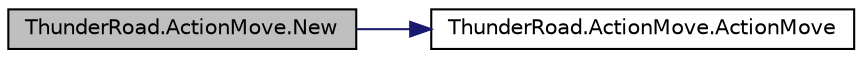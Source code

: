 digraph "ThunderRoad.ActionMove.New"
{
 // LATEX_PDF_SIZE
  edge [fontname="Helvetica",fontsize="10",labelfontname="Helvetica",labelfontsize="10"];
  node [fontname="Helvetica",fontsize="10",shape=record];
  rankdir="LR";
  Node1 [label="ThunderRoad.ActionMove.New",height=0.2,width=0.4,color="black", fillcolor="grey75", style="filled", fontcolor="black",tooltip="News the specified target."];
  Node1 -> Node2 [color="midnightblue",fontsize="10",style="solid",fontname="Helvetica"];
  Node2 [label="ThunderRoad.ActionMove.ActionMove",height=0.2,width=0.4,color="black", fillcolor="white", style="filled",URL="$class_thunder_road_1_1_action_move.html#aba99ccbf79387356262677b4ca0dee8c",tooltip="Initializes a new instance of the ActionMove class."];
}
